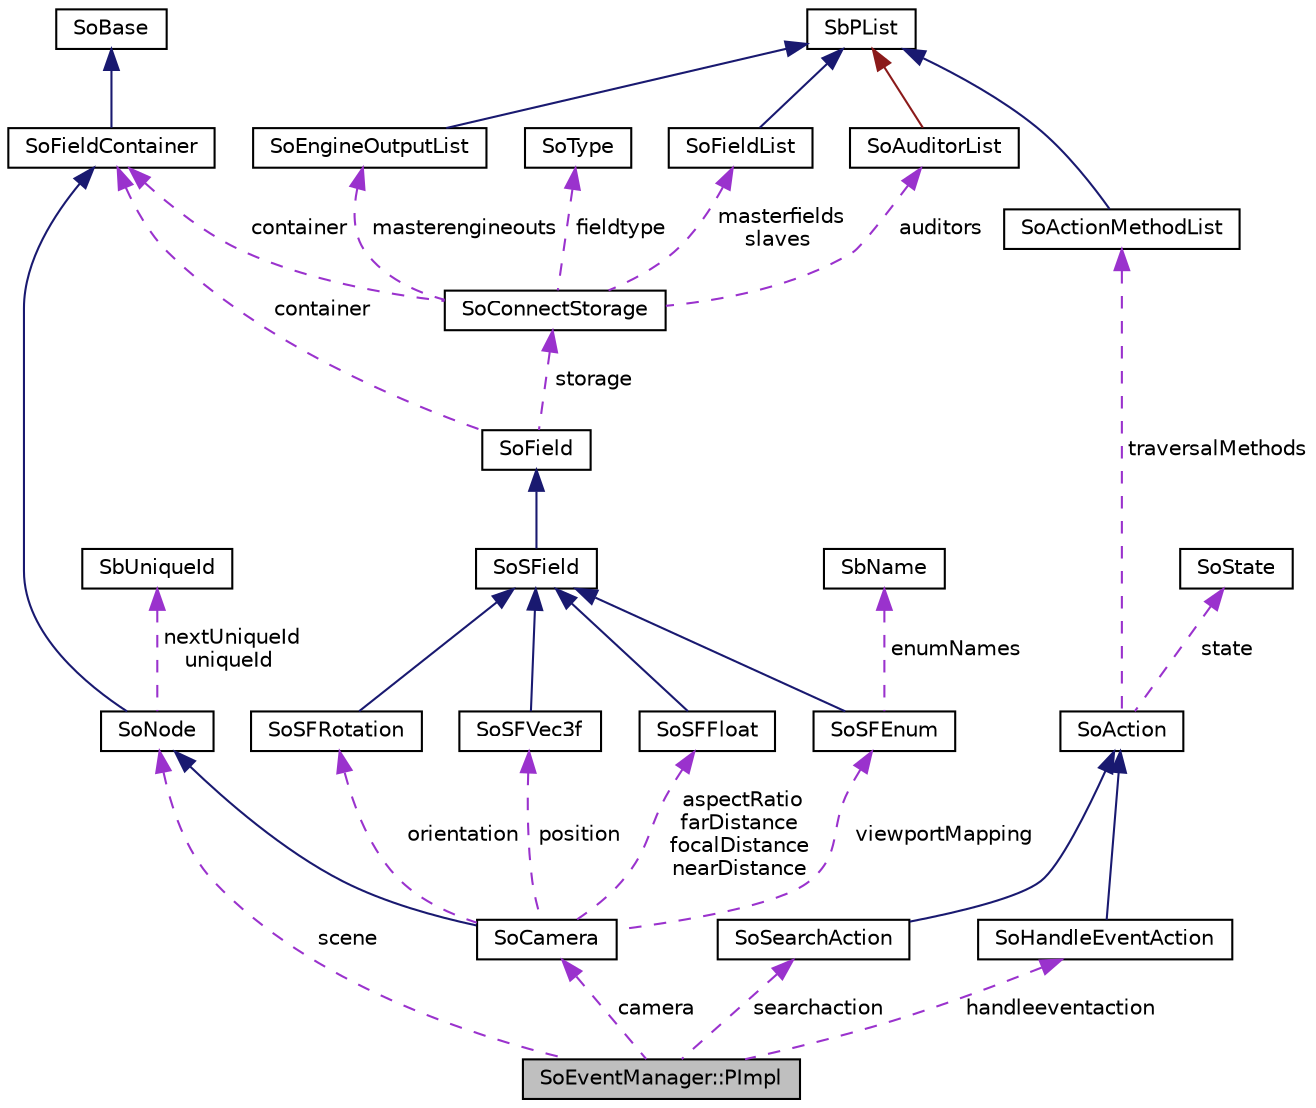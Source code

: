 digraph "SoEventManager::PImpl"
{
 // LATEX_PDF_SIZE
  edge [fontname="Helvetica",fontsize="10",labelfontname="Helvetica",labelfontsize="10"];
  node [fontname="Helvetica",fontsize="10",shape=record];
  Node1 [label="SoEventManager::PImpl",height=0.2,width=0.4,color="black", fillcolor="grey75", style="filled", fontcolor="black",tooltip=" "];
  Node2 -> Node1 [dir="back",color="darkorchid3",fontsize="10",style="dashed",label=" searchaction" ,fontname="Helvetica"];
  Node2 [label="SoSearchAction",height=0.2,width=0.4,color="black", fillcolor="white", style="filled",URL="$classSoSearchAction.html",tooltip="The SoSearchAction class provides methods for searching through scene graphs."];
  Node3 -> Node2 [dir="back",color="midnightblue",fontsize="10",style="solid",fontname="Helvetica"];
  Node3 [label="SoAction",height=0.2,width=0.4,color="black", fillcolor="white", style="filled",URL="$classSoAction.html",tooltip="The SoAction class is the base class for all traversal actions."];
  Node4 -> Node3 [dir="back",color="darkorchid3",fontsize="10",style="dashed",label=" traversalMethods" ,fontname="Helvetica"];
  Node4 [label="SoActionMethodList",height=0.2,width=0.4,color="black", fillcolor="white", style="filled",URL="$classSoActionMethodList.html",tooltip="The SoActionMethodList class contains function pointers for action methods."];
  Node5 -> Node4 [dir="back",color="midnightblue",fontsize="10",style="solid",fontname="Helvetica"];
  Node5 [label="SbPList",height=0.2,width=0.4,color="black", fillcolor="white", style="filled",URL="$classSbPList.html",tooltip="The SbPList class is a container class for void pointers."];
  Node6 -> Node3 [dir="back",color="darkorchid3",fontsize="10",style="dashed",label=" state" ,fontname="Helvetica"];
  Node6 [label="SoState",height=0.2,width=0.4,color="black", fillcolor="white", style="filled",URL="$classSoState.html",tooltip="The SoState class manages the Coin scene graph traversal state data."];
  Node7 -> Node1 [dir="back",color="darkorchid3",fontsize="10",style="dashed",label=" camera" ,fontname="Helvetica"];
  Node7 [label="SoCamera",height=0.2,width=0.4,color="black", fillcolor="white", style="filled",URL="$classSoCamera.html",tooltip="The SoCamera class is the abstract base class for camera definition nodes."];
  Node8 -> Node7 [dir="back",color="midnightblue",fontsize="10",style="solid",fontname="Helvetica"];
  Node8 [label="SoNode",height=0.2,width=0.4,color="black", fillcolor="white", style="filled",URL="$classSoNode.html",tooltip="The SoNode class is the base class for nodes used in scene graphs."];
  Node9 -> Node8 [dir="back",color="midnightblue",fontsize="10",style="solid",fontname="Helvetica"];
  Node9 [label="SoFieldContainer",height=0.2,width=0.4,color="black", fillcolor="white", style="filled",URL="$classSoFieldContainer.html",tooltip="The SoFieldContainer class is a base class for all classes that contain fields."];
  Node10 -> Node9 [dir="back",color="midnightblue",fontsize="10",style="solid",fontname="Helvetica"];
  Node10 [label="SoBase",height=0.2,width=0.4,color="black", fillcolor="white", style="filled",URL="$classSoBase.html",tooltip="The SoBase class is the top-level superclass for a number of class-hierarchies."];
  Node11 -> Node8 [dir="back",color="darkorchid3",fontsize="10",style="dashed",label=" nextUniqueId\nuniqueId" ,fontname="Helvetica"];
  Node11 [label="SbUniqueId",height=0.2,width=0.4,color="black", fillcolor="white", style="filled",URL="$classSbUniqueId.html",tooltip="SbUniqueId is an integer type for node identifiers."];
  Node12 -> Node7 [dir="back",color="darkorchid3",fontsize="10",style="dashed",label=" viewportMapping" ,fontname="Helvetica"];
  Node12 [label="SoSFEnum",height=0.2,width=0.4,color="black", fillcolor="white", style="filled",URL="$classSoSFEnum.html",tooltip="The SoSFEnum class is a container for an enum value."];
  Node13 -> Node12 [dir="back",color="midnightblue",fontsize="10",style="solid",fontname="Helvetica"];
  Node13 [label="SoSField",height=0.2,width=0.4,color="black", fillcolor="white", style="filled",URL="$classSoSField.html",tooltip="The SoSField class is the base class for fields which contains only a single value."];
  Node14 -> Node13 [dir="back",color="midnightblue",fontsize="10",style="solid",fontname="Helvetica"];
  Node14 [label="SoField",height=0.2,width=0.4,color="black", fillcolor="white", style="filled",URL="$classSoField.html",tooltip="The SoField class is the top-level abstract base class for fields."];
  Node9 -> Node14 [dir="back",color="darkorchid3",fontsize="10",style="dashed",label=" container" ,fontname="Helvetica"];
  Node15 -> Node14 [dir="back",color="darkorchid3",fontsize="10",style="dashed",label=" storage" ,fontname="Helvetica"];
  Node15 [label="SoConnectStorage",height=0.2,width=0.4,color="black", fillcolor="white", style="filled",URL="$classSoConnectStorage.html",tooltip=" "];
  Node16 -> Node15 [dir="back",color="darkorchid3",fontsize="10",style="dashed",label=" masterfields\nslaves" ,fontname="Helvetica"];
  Node16 [label="SoFieldList",height=0.2,width=0.4,color="black", fillcolor="white", style="filled",URL="$classSoFieldList.html",tooltip="The SoFieldList class is a container for pointers to SoField objects."];
  Node5 -> Node16 [dir="back",color="midnightblue",fontsize="10",style="solid",fontname="Helvetica"];
  Node17 -> Node15 [dir="back",color="darkorchid3",fontsize="10",style="dashed",label=" auditors" ,fontname="Helvetica"];
  Node17 [label="SoAuditorList",height=0.2,width=0.4,color="black", fillcolor="white", style="filled",URL="$classSoAuditorList.html",tooltip="The SoAuditorList class is used to keep track of auditors for certain object classes."];
  Node5 -> Node17 [dir="back",color="firebrick4",fontsize="10",style="solid",fontname="Helvetica"];
  Node9 -> Node15 [dir="back",color="darkorchid3",fontsize="10",style="dashed",label=" container" ,fontname="Helvetica"];
  Node18 -> Node15 [dir="back",color="darkorchid3",fontsize="10",style="dashed",label=" fieldtype" ,fontname="Helvetica"];
  Node18 [label="SoType",height=0.2,width=0.4,color="black", fillcolor="white", style="filled",URL="$classSoType.html",tooltip="The SoType class is the basis for the runtime type system in Coin."];
  Node19 -> Node15 [dir="back",color="darkorchid3",fontsize="10",style="dashed",label=" masterengineouts" ,fontname="Helvetica"];
  Node19 [label="SoEngineOutputList",height=0.2,width=0.4,color="black", fillcolor="white", style="filled",URL="$classSoEngineOutputList.html",tooltip="The SoEngineOutputList class is a container for SoEngineOutput objects."];
  Node5 -> Node19 [dir="back",color="midnightblue",fontsize="10",style="solid",fontname="Helvetica"];
  Node20 -> Node12 [dir="back",color="darkorchid3",fontsize="10",style="dashed",label=" enumNames" ,fontname="Helvetica"];
  Node20 [label="SbName",height=0.2,width=0.4,color="black", fillcolor="white", style="filled",URL="$classSbName.html",tooltip="The SbName class stores strings by reference."];
  Node21 -> Node7 [dir="back",color="darkorchid3",fontsize="10",style="dashed",label=" aspectRatio\nfarDistance\nfocalDistance\nnearDistance" ,fontname="Helvetica"];
  Node21 [label="SoSFFloat",height=0.2,width=0.4,color="black", fillcolor="white", style="filled",URL="$classSoSFFloat.html",tooltip="The SoSFFloat class is a container for a floating point value."];
  Node13 -> Node21 [dir="back",color="midnightblue",fontsize="10",style="solid",fontname="Helvetica"];
  Node22 -> Node7 [dir="back",color="darkorchid3",fontsize="10",style="dashed",label=" orientation" ,fontname="Helvetica"];
  Node22 [label="SoSFRotation",height=0.2,width=0.4,color="black", fillcolor="white", style="filled",URL="$classSoSFRotation.html",tooltip="The SoSFRotation class is a container for an SbRotation."];
  Node13 -> Node22 [dir="back",color="midnightblue",fontsize="10",style="solid",fontname="Helvetica"];
  Node23 -> Node7 [dir="back",color="darkorchid3",fontsize="10",style="dashed",label=" position" ,fontname="Helvetica"];
  Node23 [label="SoSFVec3f",height=0.2,width=0.4,color="black", fillcolor="white", style="filled",URL="$classSoSFVec3f.html",tooltip="The SoSFVec3f class is a container for an SbVec3f vector."];
  Node13 -> Node23 [dir="back",color="midnightblue",fontsize="10",style="solid",fontname="Helvetica"];
  Node8 -> Node1 [dir="back",color="darkorchid3",fontsize="10",style="dashed",label=" scene" ,fontname="Helvetica"];
  Node24 -> Node1 [dir="back",color="darkorchid3",fontsize="10",style="dashed",label=" handleeventaction" ,fontname="Helvetica"];
  Node24 [label="SoHandleEventAction",height=0.2,width=0.4,color="black", fillcolor="white", style="filled",URL="$classSoHandleEventAction.html",tooltip="The SoHandleEventAction class distributes user events to the scene."];
  Node3 -> Node24 [dir="back",color="midnightblue",fontsize="10",style="solid",fontname="Helvetica"];
}
